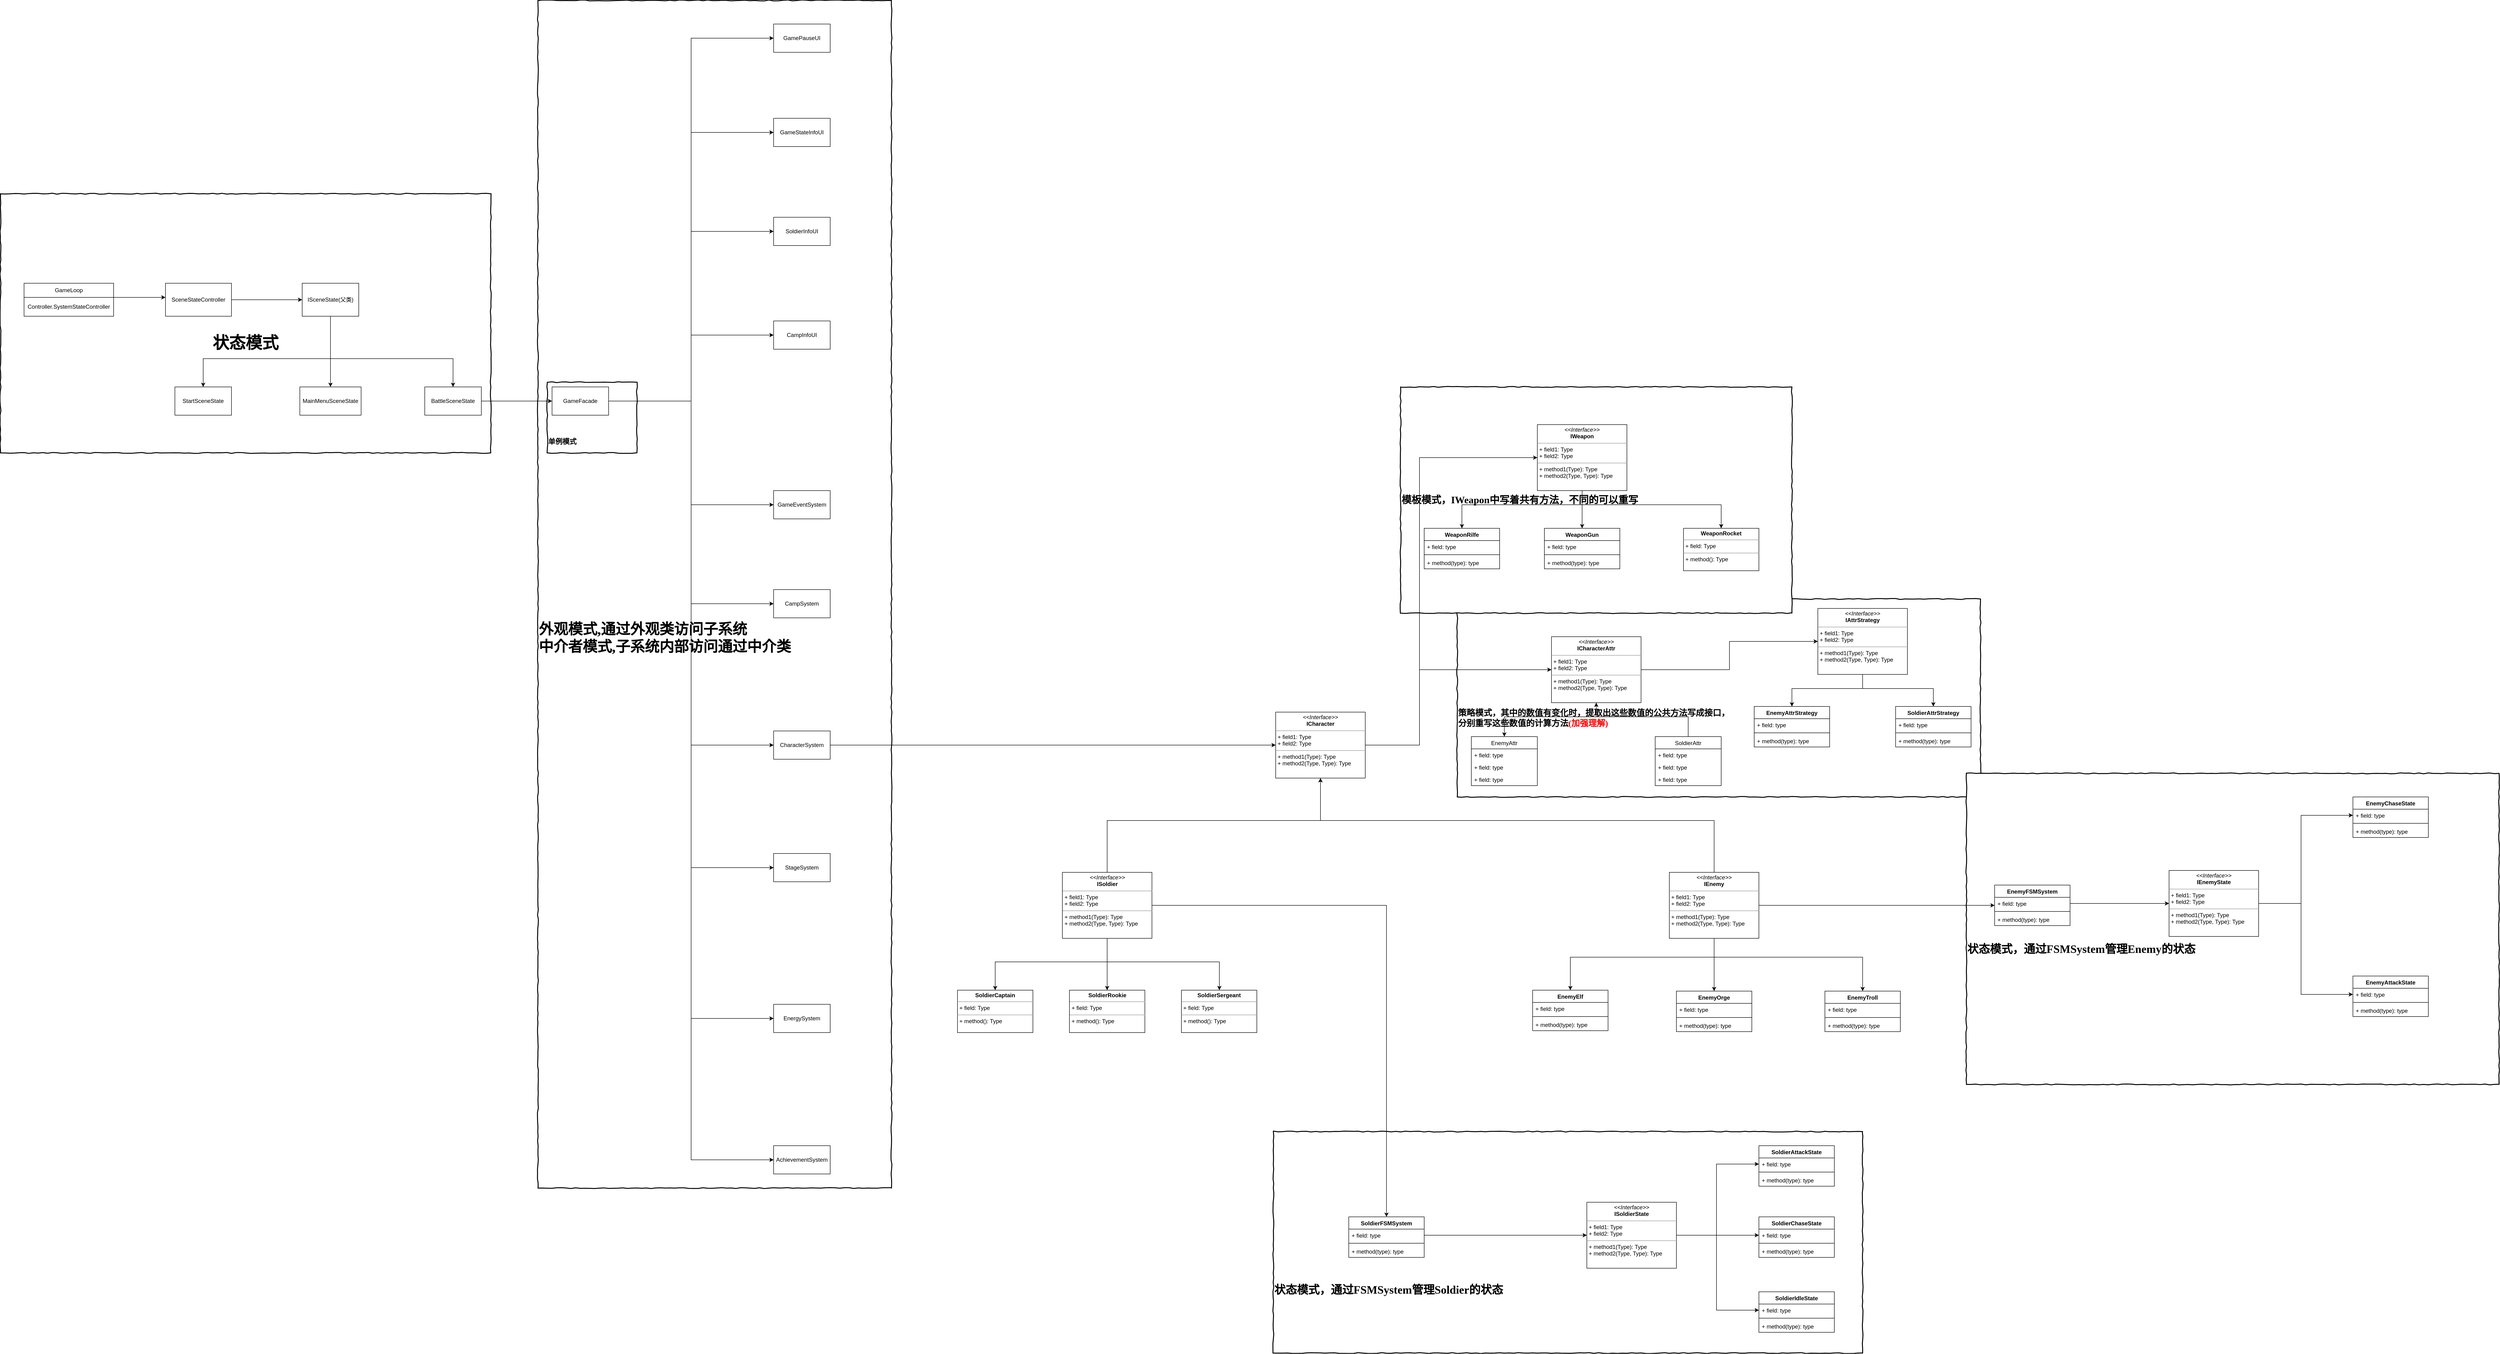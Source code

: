 <mxfile pages="1" version="11.2.4" type="github"><diagram id="328SYEydSCdozAh2rZhf" name="Page-1"><mxGraphModel dx="2062" dy="5805" grid="1" gridSize="10" guides="1" tooltips="1" connect="1" arrows="1" fold="1" page="1" pageScale="1" pageWidth="3300" pageHeight="4681" math="0" shadow="0"><root><mxCell id="0"/><mxCell id="1" parent="0"/><mxCell id="wADAR3zxIw2LBWZPUKkN-145" value="&lt;font style=&quot;font-size: 18px&quot;&gt;&lt;br&gt;&lt;br&gt;&lt;br&gt;&lt;br&gt;策略模式，其中的数值有变化时，提取出这些数值的公共方法写成接口，&lt;br&gt;分别重写这些数值的计算方法&lt;font color=&quot;#ff0000&quot;&gt;(加强理解)&lt;/font&gt;&lt;/font&gt;" style="html=1;whiteSpace=wrap;comic=1;strokeWidth=2;fontFamily=Comic Sans MS;fontStyle=1;align=left;" vertex="1" parent="1"><mxGeometry x="3170" y="1250" width="1110" height="420" as="geometry"/></mxCell><mxCell id="wADAR3zxIw2LBWZPUKkN-116" value="&lt;span style=&quot;font-size: 21px&quot;&gt;模板模式，IWeapon中写着共有方法，不同的可以重写&lt;/span&gt;" style="html=1;whiteSpace=wrap;comic=1;strokeWidth=2;fontFamily=Comic Sans MS;fontStyle=1;align=left;" vertex="1" parent="1"><mxGeometry x="3050" y="800" width="830" height="480" as="geometry"/></mxCell><mxCell id="wADAR3zxIw2LBWZPUKkN-101" value="&lt;span style=&quot;font-size: 24px&quot;&gt;&lt;br&gt;&lt;br&gt;&lt;br&gt;&lt;br&gt;&lt;br&gt;&lt;br&gt;&lt;br&gt;状态模式，通过FSMSystem管理Soldier的状态&lt;/span&gt;" style="html=1;whiteSpace=wrap;comic=1;strokeWidth=2;fontFamily=Comic Sans MS;fontStyle=1;align=left;" vertex="1" parent="1"><mxGeometry x="2780" y="2380" width="1250" height="470" as="geometry"/></mxCell><mxCell id="wADAR3zxIw2LBWZPUKkN-100" value="&lt;br&gt;&lt;br&gt;&lt;br&gt;&lt;br style=&quot;font-size: 19px&quot;&gt;&lt;font style=&quot;font-size: 24px&quot;&gt;&lt;br&gt;状态模式，通过FSMSystem管理Enemy的状态&lt;/font&gt;" style="html=1;whiteSpace=wrap;comic=1;strokeWidth=2;fontFamily=Comic Sans MS;fontStyle=1;align=left;" vertex="1" parent="1"><mxGeometry x="4250" y="1620" width="1130" height="660" as="geometry"/></mxCell><mxCell id="IivV3RTFd_0xX-8Bm_ZV-46" value="&lt;font style=&quot;font-size: 31px&quot;&gt;&lt;br&gt;&lt;br&gt;&lt;br&gt;&lt;br&gt;&lt;br&gt;外观模式,通过外观类访问子系统&lt;br&gt;中介者模式,子系统内部访问通过中介类&lt;br&gt;&lt;/font&gt;" style="html=1;whiteSpace=wrap;comic=1;strokeWidth=2;fontFamily=Comic Sans MS;fontStyle=1;align=left;" parent="1" vertex="1"><mxGeometry x="1220" y="-20" width="750" height="2520" as="geometry"/></mxCell><mxCell id="IivV3RTFd_0xX-8Bm_ZV-47" value="&lt;br&gt;&lt;br&gt;&lt;br&gt;&lt;br&gt;&lt;br&gt;&lt;br&gt;&lt;br&gt;&lt;font style=&quot;font-size: 15px&quot;&gt;单例模式&lt;/font&gt;" style="html=1;whiteSpace=wrap;comic=1;strokeWidth=2;fontFamily=Comic Sans MS;fontStyle=1;align=left;" parent="1" vertex="1"><mxGeometry x="1240" y="790" width="190" height="150" as="geometry"/></mxCell><mxCell id="IivV3RTFd_0xX-8Bm_ZV-24" value="&lt;div style=&quot;font-size: 35px&quot;&gt;&lt;font style=&quot;font-size: 35px&quot;&gt;&lt;br&gt;&lt;/font&gt;&lt;/div&gt;&lt;div style=&quot;font-size: 35px&quot;&gt;&lt;span&gt;&lt;font style=&quot;font-size: 35px&quot;&gt;&lt;br&gt;&lt;/font&gt;&lt;/span&gt;&lt;/div&gt;&lt;div style=&quot;font-size: 35px&quot;&gt;&lt;font style=&quot;font-size: 35px&quot;&gt;状态模式&lt;/font&gt;&lt;/div&gt;" style="html=1;whiteSpace=wrap;comic=1;strokeWidth=2;fontFamily=Comic Sans MS;fontStyle=1;align=center;" parent="1" vertex="1"><mxGeometry x="80" y="390" width="1040" height="550" as="geometry"/></mxCell><mxCell id="IivV3RTFd_0xX-8Bm_ZV-5" style="edgeStyle=orthogonalEdgeStyle;rounded=0;orthogonalLoop=1;jettySize=auto;html=1;" parent="1" source="IivV3RTFd_0xX-8Bm_ZV-1" edge="1"><mxGeometry relative="1" as="geometry"><mxPoint x="430" y="610" as="targetPoint"/><Array as="points"><mxPoint x="410" y="610"/></Array></mxGeometry></mxCell><mxCell id="IivV3RTFd_0xX-8Bm_ZV-1" value="GameLoop" style="rounded=0;whiteSpace=wrap;html=1;" parent="1" vertex="1"><mxGeometry x="130" y="580" width="190" height="30" as="geometry"/></mxCell><mxCell id="IivV3RTFd_0xX-8Bm_ZV-3" value="Controller.SystemStateController" style="rounded=0;whiteSpace=wrap;html=1;" parent="1" vertex="1"><mxGeometry x="130" y="610" width="190" height="40" as="geometry"/></mxCell><mxCell id="IivV3RTFd_0xX-8Bm_ZV-7" style="edgeStyle=orthogonalEdgeStyle;rounded=0;orthogonalLoop=1;jettySize=auto;html=1;entryX=0;entryY=0.5;entryDx=0;entryDy=0;" parent="1" source="IivV3RTFd_0xX-8Bm_ZV-6" target="IivV3RTFd_0xX-8Bm_ZV-8" edge="1"><mxGeometry relative="1" as="geometry"><mxPoint x="630" y="615" as="targetPoint"/></mxGeometry></mxCell><mxCell id="IivV3RTFd_0xX-8Bm_ZV-6" value="SceneStateController" style="rounded=0;whiteSpace=wrap;html=1;" parent="1" vertex="1"><mxGeometry x="430" y="580" width="140" height="70" as="geometry"/></mxCell><mxCell id="IivV3RTFd_0xX-8Bm_ZV-14" style="edgeStyle=orthogonalEdgeStyle;rounded=0;orthogonalLoop=1;jettySize=auto;html=1;exitX=0.5;exitY=1;exitDx=0;exitDy=0;" parent="1" source="IivV3RTFd_0xX-8Bm_ZV-8" target="IivV3RTFd_0xX-8Bm_ZV-11" edge="1"><mxGeometry relative="1" as="geometry"><Array as="points"><mxPoint x="780" y="740"/><mxPoint x="510" y="740"/></Array></mxGeometry></mxCell><mxCell id="IivV3RTFd_0xX-8Bm_ZV-15" style="edgeStyle=orthogonalEdgeStyle;rounded=0;orthogonalLoop=1;jettySize=auto;html=1;entryX=0.5;entryY=0;entryDx=0;entryDy=0;" parent="1" source="IivV3RTFd_0xX-8Bm_ZV-8" target="IivV3RTFd_0xX-8Bm_ZV-12" edge="1"><mxGeometry relative="1" as="geometry"/></mxCell><mxCell id="IivV3RTFd_0xX-8Bm_ZV-16" style="edgeStyle=orthogonalEdgeStyle;rounded=0;orthogonalLoop=1;jettySize=auto;html=1;" parent="1" source="IivV3RTFd_0xX-8Bm_ZV-8" target="IivV3RTFd_0xX-8Bm_ZV-13" edge="1"><mxGeometry relative="1" as="geometry"><Array as="points"><mxPoint x="780" y="740"/><mxPoint x="1040" y="740"/></Array></mxGeometry></mxCell><mxCell id="IivV3RTFd_0xX-8Bm_ZV-8" value="ISceneState(父类)" style="rounded=0;whiteSpace=wrap;html=1;" parent="1" vertex="1"><mxGeometry x="720" y="580" width="120" height="70" as="geometry"/></mxCell><mxCell id="IivV3RTFd_0xX-8Bm_ZV-11" value="StartSceneState" style="rounded=0;whiteSpace=wrap;html=1;" parent="1" vertex="1"><mxGeometry x="450" y="800" width="120" height="60" as="geometry"/></mxCell><mxCell id="IivV3RTFd_0xX-8Bm_ZV-12" value="MainMenuSceneState" style="rounded=0;whiteSpace=wrap;html=1;" parent="1" vertex="1"><mxGeometry x="715" y="800" width="130" height="60" as="geometry"/></mxCell><mxCell id="IivV3RTFd_0xX-8Bm_ZV-25" style="edgeStyle=orthogonalEdgeStyle;rounded=0;orthogonalLoop=1;jettySize=auto;html=1;entryX=0;entryY=0.5;entryDx=0;entryDy=0;" parent="1" source="IivV3RTFd_0xX-8Bm_ZV-13" target="IivV3RTFd_0xX-8Bm_ZV-26" edge="1"><mxGeometry relative="1" as="geometry"><mxPoint x="1240" y="830" as="targetPoint"/></mxGeometry></mxCell><mxCell id="IivV3RTFd_0xX-8Bm_ZV-13" value="BattleSceneState" style="rounded=0;whiteSpace=wrap;html=1;" parent="1" vertex="1"><mxGeometry x="980" y="800" width="120" height="60" as="geometry"/></mxCell><mxCell id="IivV3RTFd_0xX-8Bm_ZV-37" style="edgeStyle=orthogonalEdgeStyle;rounded=0;orthogonalLoop=1;jettySize=auto;html=1;entryX=0;entryY=0.5;entryDx=0;entryDy=0;" parent="1" source="IivV3RTFd_0xX-8Bm_ZV-26" target="IivV3RTFd_0xX-8Bm_ZV-28" edge="1"><mxGeometry relative="1" as="geometry"/></mxCell><mxCell id="IivV3RTFd_0xX-8Bm_ZV-38" style="edgeStyle=orthogonalEdgeStyle;rounded=0;orthogonalLoop=1;jettySize=auto;html=1;entryX=0;entryY=0.5;entryDx=0;entryDy=0;" parent="1" source="IivV3RTFd_0xX-8Bm_ZV-26" target="IivV3RTFd_0xX-8Bm_ZV-29" edge="1"><mxGeometry relative="1" as="geometry"/></mxCell><mxCell id="IivV3RTFd_0xX-8Bm_ZV-39" style="edgeStyle=orthogonalEdgeStyle;rounded=0;orthogonalLoop=1;jettySize=auto;html=1;entryX=0;entryY=0.5;entryDx=0;entryDy=0;" parent="1" source="IivV3RTFd_0xX-8Bm_ZV-26" target="IivV3RTFd_0xX-8Bm_ZV-30" edge="1"><mxGeometry relative="1" as="geometry"/></mxCell><mxCell id="IivV3RTFd_0xX-8Bm_ZV-40" style="edgeStyle=orthogonalEdgeStyle;rounded=0;orthogonalLoop=1;jettySize=auto;html=1;entryX=0;entryY=0.5;entryDx=0;entryDy=0;" parent="1" source="IivV3RTFd_0xX-8Bm_ZV-26" target="IivV3RTFd_0xX-8Bm_ZV-31" edge="1"><mxGeometry relative="1" as="geometry"/></mxCell><mxCell id="IivV3RTFd_0xX-8Bm_ZV-41" style="edgeStyle=orthogonalEdgeStyle;rounded=0;orthogonalLoop=1;jettySize=auto;html=1;entryX=0;entryY=0.5;entryDx=0;entryDy=0;" parent="1" source="IivV3RTFd_0xX-8Bm_ZV-26" target="IivV3RTFd_0xX-8Bm_ZV-32" edge="1"><mxGeometry relative="1" as="geometry"/></mxCell><mxCell id="IivV3RTFd_0xX-8Bm_ZV-42" style="edgeStyle=orthogonalEdgeStyle;rounded=0;orthogonalLoop=1;jettySize=auto;html=1;entryX=0;entryY=0.5;entryDx=0;entryDy=0;" parent="1" source="IivV3RTFd_0xX-8Bm_ZV-26" target="IivV3RTFd_0xX-8Bm_ZV-33" edge="1"><mxGeometry relative="1" as="geometry"/></mxCell><mxCell id="IivV3RTFd_0xX-8Bm_ZV-43" style="edgeStyle=orthogonalEdgeStyle;rounded=0;orthogonalLoop=1;jettySize=auto;html=1;entryX=0;entryY=0.5;entryDx=0;entryDy=0;" parent="1" source="IivV3RTFd_0xX-8Bm_ZV-26" target="IivV3RTFd_0xX-8Bm_ZV-34" edge="1"><mxGeometry relative="1" as="geometry"/></mxCell><mxCell id="IivV3RTFd_0xX-8Bm_ZV-44" style="edgeStyle=orthogonalEdgeStyle;rounded=0;orthogonalLoop=1;jettySize=auto;html=1;entryX=0;entryY=0.5;entryDx=0;entryDy=0;" parent="1" source="IivV3RTFd_0xX-8Bm_ZV-26" target="IivV3RTFd_0xX-8Bm_ZV-35" edge="1"><mxGeometry relative="1" as="geometry"/></mxCell><mxCell id="IivV3RTFd_0xX-8Bm_ZV-45" style="edgeStyle=orthogonalEdgeStyle;rounded=0;orthogonalLoop=1;jettySize=auto;html=1;entryX=0;entryY=0.5;entryDx=0;entryDy=0;" parent="1" source="IivV3RTFd_0xX-8Bm_ZV-26" target="IivV3RTFd_0xX-8Bm_ZV-27" edge="1"><mxGeometry relative="1" as="geometry"/></mxCell><mxCell id="wADAR3zxIw2LBWZPUKkN-1" style="edgeStyle=orthogonalEdgeStyle;rounded=0;orthogonalLoop=1;jettySize=auto;html=1;entryX=0;entryY=0.5;entryDx=0;entryDy=0;" edge="1" parent="1" source="IivV3RTFd_0xX-8Bm_ZV-26" target="IivV3RTFd_0xX-8Bm_ZV-36"><mxGeometry relative="1" as="geometry"/></mxCell><mxCell id="IivV3RTFd_0xX-8Bm_ZV-26" value="GameFacade" style="rounded=0;whiteSpace=wrap;html=1;" parent="1" vertex="1"><mxGeometry x="1250" y="800" width="120" height="60" as="geometry"/></mxCell><mxCell id="IivV3RTFd_0xX-8Bm_ZV-27" value="GamePauseUI" style="rounded=0;whiteSpace=wrap;html=1;" parent="1" vertex="1"><mxGeometry x="1720" y="30" width="120" height="60" as="geometry"/></mxCell><mxCell id="IivV3RTFd_0xX-8Bm_ZV-28" value="GameStateInfoUI" style="rounded=0;whiteSpace=wrap;html=1;" parent="1" vertex="1"><mxGeometry x="1720" y="230" width="120" height="60" as="geometry"/></mxCell><mxCell id="IivV3RTFd_0xX-8Bm_ZV-29" value="SoldierInfoUI" style="rounded=0;whiteSpace=wrap;html=1;" parent="1" vertex="1"><mxGeometry x="1720" y="440" width="120" height="60" as="geometry"/></mxCell><mxCell id="IivV3RTFd_0xX-8Bm_ZV-30" value="CampInfoUI" style="rounded=0;whiteSpace=wrap;html=1;" parent="1" vertex="1"><mxGeometry x="1720" y="660" width="120" height="60" as="geometry"/></mxCell><mxCell id="IivV3RTFd_0xX-8Bm_ZV-31" value="GameEventSystem" style="rounded=0;whiteSpace=wrap;html=1;" parent="1" vertex="1"><mxGeometry x="1720" y="1020" width="120" height="60" as="geometry"/></mxCell><mxCell id="IivV3RTFd_0xX-8Bm_ZV-32" value="CampSystem" style="rounded=0;whiteSpace=wrap;html=1;" parent="1" vertex="1"><mxGeometry x="1720" y="1230" width="120" height="60" as="geometry"/></mxCell><mxCell id="wADAR3zxIw2LBWZPUKkN-15" style="edgeStyle=orthogonalEdgeStyle;rounded=0;orthogonalLoop=1;jettySize=auto;html=1;entryX=0;entryY=0.5;entryDx=0;entryDy=0;" edge="1" parent="1" source="IivV3RTFd_0xX-8Bm_ZV-33" target="wADAR3zxIw2LBWZPUKkN-19"><mxGeometry relative="1" as="geometry"><mxPoint x="2310" y="1560" as="targetPoint"/></mxGeometry></mxCell><mxCell id="IivV3RTFd_0xX-8Bm_ZV-33" value="CharacterSystem" style="rounded=0;whiteSpace=wrap;html=1;" parent="1" vertex="1"><mxGeometry x="1720" y="1530" width="120" height="60" as="geometry"/></mxCell><mxCell id="IivV3RTFd_0xX-8Bm_ZV-34" value="StageSystem" style="rounded=0;whiteSpace=wrap;html=1;" parent="1" vertex="1"><mxGeometry x="1720" y="1790" width="120" height="60" as="geometry"/></mxCell><mxCell id="IivV3RTFd_0xX-8Bm_ZV-35" value="EnergySystem" style="rounded=0;whiteSpace=wrap;html=1;" parent="1" vertex="1"><mxGeometry x="1720" y="2110" width="120" height="60" as="geometry"/></mxCell><mxCell id="IivV3RTFd_0xX-8Bm_ZV-36" value="AchievementSystem" style="rounded=0;whiteSpace=wrap;html=1;" parent="1" vertex="1"><mxGeometry x="1720" y="2410" width="120" height="60" as="geometry"/></mxCell><mxCell id="wADAR3zxIw2LBWZPUKkN-115" style="edgeStyle=orthogonalEdgeStyle;rounded=0;orthogonalLoop=1;jettySize=auto;html=1;entryX=0;entryY=0.5;entryDx=0;entryDy=0;" edge="1" parent="1" source="wADAR3zxIw2LBWZPUKkN-19" target="wADAR3zxIw2LBWZPUKkN-102"><mxGeometry relative="1" as="geometry"><Array as="points"><mxPoint x="3090" y="1560"/><mxPoint x="3090" y="950"/></Array></mxGeometry></mxCell><mxCell id="wADAR3zxIw2LBWZPUKkN-122" style="edgeStyle=orthogonalEdgeStyle;rounded=0;orthogonalLoop=1;jettySize=auto;html=1;entryX=0;entryY=0.5;entryDx=0;entryDy=0;" edge="1" parent="1" source="wADAR3zxIw2LBWZPUKkN-19" target="wADAR3zxIw2LBWZPUKkN-121"><mxGeometry relative="1" as="geometry"><Array as="points"><mxPoint x="3090" y="1560"/><mxPoint x="3090" y="1400"/></Array></mxGeometry></mxCell><mxCell id="wADAR3zxIw2LBWZPUKkN-19" value="&lt;p style=&quot;margin: 0px ; margin-top: 4px ; text-align: center&quot;&gt;&lt;i&gt;&amp;lt;&amp;lt;Interface&amp;gt;&amp;gt;&lt;/i&gt;&lt;br&gt;&lt;b&gt;ICharacter&lt;/b&gt;&lt;/p&gt;&lt;hr size=&quot;1&quot;&gt;&lt;p style=&quot;margin: 0px ; margin-left: 4px&quot;&gt;+ field1: Type&lt;br&gt;+ field2: Type&lt;/p&gt;&lt;hr size=&quot;1&quot;&gt;&lt;p style=&quot;margin: 0px ; margin-left: 4px&quot;&gt;+ method1(Type): Type&lt;br&gt;+ method2(Type, Type): Type&lt;/p&gt;" style="verticalAlign=top;align=left;overflow=fill;fontSize=12;fontFamily=Helvetica;html=1;" vertex="1" parent="1"><mxGeometry x="2785" y="1490" width="190" height="140" as="geometry"/></mxCell><mxCell id="wADAR3zxIw2LBWZPUKkN-23" style="edgeStyle=orthogonalEdgeStyle;rounded=0;orthogonalLoop=1;jettySize=auto;html=1;entryX=0.5;entryY=1;entryDx=0;entryDy=0;" edge="1" parent="1" source="wADAR3zxIw2LBWZPUKkN-20" target="wADAR3zxIw2LBWZPUKkN-19"><mxGeometry relative="1" as="geometry"><mxPoint x="2645" y="1800" as="targetPoint"/><Array as="points"><mxPoint x="2428" y="1720"/><mxPoint x="2880" y="1720"/></Array></mxGeometry></mxCell><mxCell id="wADAR3zxIw2LBWZPUKkN-30" style="edgeStyle=orthogonalEdgeStyle;rounded=0;orthogonalLoop=1;jettySize=auto;html=1;entryX=0.5;entryY=0;entryDx=0;entryDy=0;" edge="1" parent="1" source="wADAR3zxIw2LBWZPUKkN-20" target="wADAR3zxIw2LBWZPUKkN-27"><mxGeometry relative="1" as="geometry"><Array as="points"><mxPoint x="2427.5" y="2020"/><mxPoint x="2190.5" y="2020"/></Array></mxGeometry></mxCell><mxCell id="wADAR3zxIw2LBWZPUKkN-31" style="edgeStyle=orthogonalEdgeStyle;rounded=0;orthogonalLoop=1;jettySize=auto;html=1;entryX=0.5;entryY=0;entryDx=0;entryDy=0;" edge="1" parent="1" source="wADAR3zxIw2LBWZPUKkN-20" target="wADAR3zxIw2LBWZPUKkN-28"><mxGeometry relative="1" as="geometry"><mxPoint x="2427.5" y="2070" as="targetPoint"/></mxGeometry></mxCell><mxCell id="wADAR3zxIw2LBWZPUKkN-32" style="edgeStyle=orthogonalEdgeStyle;rounded=0;orthogonalLoop=1;jettySize=auto;html=1;" edge="1" parent="1" source="wADAR3zxIw2LBWZPUKkN-20" target="wADAR3zxIw2LBWZPUKkN-29"><mxGeometry relative="1" as="geometry"><Array as="points"><mxPoint x="2427.5" y="2020"/><mxPoint x="2665.5" y="2020"/></Array></mxGeometry></mxCell><mxCell id="wADAR3zxIw2LBWZPUKkN-56" style="edgeStyle=orthogonalEdgeStyle;rounded=0;orthogonalLoop=1;jettySize=auto;html=1;entryX=0.5;entryY=0;entryDx=0;entryDy=0;" edge="1" parent="1" source="wADAR3zxIw2LBWZPUKkN-20" target="wADAR3zxIw2LBWZPUKkN-52"><mxGeometry relative="1" as="geometry"/></mxCell><mxCell id="wADAR3zxIw2LBWZPUKkN-20" value="&lt;p style=&quot;margin: 0px ; margin-top: 4px ; text-align: center&quot;&gt;&lt;i&gt;&amp;lt;&amp;lt;Interface&amp;gt;&amp;gt;&lt;/i&gt;&lt;br&gt;&lt;b&gt;ISoldier&lt;/b&gt;&lt;/p&gt;&lt;hr size=&quot;1&quot;&gt;&lt;p style=&quot;margin: 0px ; margin-left: 4px&quot;&gt;+ field1: Type&lt;br&gt;+ field2: Type&lt;/p&gt;&lt;hr size=&quot;1&quot;&gt;&lt;p style=&quot;margin: 0px ; margin-left: 4px&quot;&gt;+ method1(Type): Type&lt;br&gt;+ method2(Type, Type): Type&lt;/p&gt;" style="verticalAlign=top;align=left;overflow=fill;fontSize=12;fontFamily=Helvetica;html=1;" vertex="1" parent="1"><mxGeometry x="2332.5" y="1830" width="190" height="140" as="geometry"/></mxCell><mxCell id="wADAR3zxIw2LBWZPUKkN-24" style="edgeStyle=orthogonalEdgeStyle;rounded=0;orthogonalLoop=1;jettySize=auto;html=1;entryX=0.5;entryY=1;entryDx=0;entryDy=0;" edge="1" parent="1" source="wADAR3zxIw2LBWZPUKkN-21" target="wADAR3zxIw2LBWZPUKkN-19"><mxGeometry relative="1" as="geometry"><Array as="points"><mxPoint x="3715" y="1720"/><mxPoint x="2880" y="1720"/></Array></mxGeometry></mxCell><mxCell id="wADAR3zxIw2LBWZPUKkN-49" style="edgeStyle=orthogonalEdgeStyle;rounded=0;orthogonalLoop=1;jettySize=auto;html=1;entryX=0.5;entryY=0;entryDx=0;entryDy=0;" edge="1" parent="1" source="wADAR3zxIw2LBWZPUKkN-21" target="wADAR3zxIw2LBWZPUKkN-37"><mxGeometry relative="1" as="geometry"><Array as="points"><mxPoint x="3715" y="2010"/><mxPoint x="3410" y="2010"/></Array></mxGeometry></mxCell><mxCell id="wADAR3zxIw2LBWZPUKkN-50" style="edgeStyle=orthogonalEdgeStyle;rounded=0;orthogonalLoop=1;jettySize=auto;html=1;entryX=0.5;entryY=0;entryDx=0;entryDy=0;" edge="1" parent="1" source="wADAR3zxIw2LBWZPUKkN-21" target="wADAR3zxIw2LBWZPUKkN-41"><mxGeometry relative="1" as="geometry"/></mxCell><mxCell id="wADAR3zxIw2LBWZPUKkN-51" style="edgeStyle=orthogonalEdgeStyle;rounded=0;orthogonalLoop=1;jettySize=auto;html=1;entryX=0.5;entryY=0;entryDx=0;entryDy=0;" edge="1" parent="1" source="wADAR3zxIw2LBWZPUKkN-21" target="wADAR3zxIw2LBWZPUKkN-45"><mxGeometry relative="1" as="geometry"><Array as="points"><mxPoint x="3715" y="2010"/><mxPoint x="4030" y="2010"/></Array></mxGeometry></mxCell><mxCell id="wADAR3zxIw2LBWZPUKkN-87" style="edgeStyle=orthogonalEdgeStyle;rounded=0;orthogonalLoop=1;jettySize=auto;html=1;" edge="1" parent="1" source="wADAR3zxIw2LBWZPUKkN-21"><mxGeometry relative="1" as="geometry"><mxPoint x="4310" y="1900" as="targetPoint"/></mxGeometry></mxCell><mxCell id="wADAR3zxIw2LBWZPUKkN-21" value="&lt;p style=&quot;margin: 0px ; margin-top: 4px ; text-align: center&quot;&gt;&lt;i&gt;&amp;lt;&amp;lt;Interface&amp;gt;&amp;gt;&lt;/i&gt;&lt;br&gt;&lt;b&gt;IEnemy&lt;/b&gt;&lt;/p&gt;&lt;hr size=&quot;1&quot;&gt;&lt;p style=&quot;margin: 0px ; margin-left: 4px&quot;&gt;+ field1: Type&lt;br&gt;+ field2: Type&lt;/p&gt;&lt;hr size=&quot;1&quot;&gt;&lt;p style=&quot;margin: 0px ; margin-left: 4px&quot;&gt;+ method1(Type): Type&lt;br&gt;+ method2(Type, Type): Type&lt;/p&gt;" style="verticalAlign=top;align=left;overflow=fill;fontSize=12;fontFamily=Helvetica;html=1;" vertex="1" parent="1"><mxGeometry x="3620" y="1830" width="190" height="140" as="geometry"/></mxCell><mxCell id="wADAR3zxIw2LBWZPUKkN-27" value="&lt;p style=&quot;margin: 0px ; margin-top: 4px ; text-align: center&quot;&gt;&lt;b&gt;SoldierCaptain&lt;/b&gt;&lt;/p&gt;&lt;hr size=&quot;1&quot;&gt;&lt;p style=&quot;margin: 0px ; margin-left: 4px&quot;&gt;+ field: Type&lt;/p&gt;&lt;hr size=&quot;1&quot;&gt;&lt;p style=&quot;margin: 0px ; margin-left: 4px&quot;&gt;+ method(): Type&lt;/p&gt;" style="verticalAlign=top;align=left;overflow=fill;fontSize=12;fontFamily=Helvetica;html=1;" vertex="1" parent="1"><mxGeometry x="2110" y="2080" width="160" height="90" as="geometry"/></mxCell><mxCell id="wADAR3zxIw2LBWZPUKkN-28" value="&lt;p style=&quot;margin: 0px ; margin-top: 4px ; text-align: center&quot;&gt;&lt;b&gt;SoldierRookie&lt;/b&gt;&lt;/p&gt;&lt;hr size=&quot;1&quot;&gt;&lt;p style=&quot;margin: 0px ; margin-left: 4px&quot;&gt;+ field: Type&lt;/p&gt;&lt;hr size=&quot;1&quot;&gt;&lt;p style=&quot;margin: 0px ; margin-left: 4px&quot;&gt;+ method(): Type&lt;/p&gt;" style="verticalAlign=top;align=left;overflow=fill;fontSize=12;fontFamily=Helvetica;html=1;" vertex="1" parent="1"><mxGeometry x="2347.5" y="2080" width="160" height="90" as="geometry"/></mxCell><mxCell id="wADAR3zxIw2LBWZPUKkN-29" value="&lt;p style=&quot;margin: 0px ; margin-top: 4px ; text-align: center&quot;&gt;&lt;b&gt;SoldierSergeant&lt;/b&gt;&lt;/p&gt;&lt;hr size=&quot;1&quot;&gt;&lt;p style=&quot;margin: 0px ; margin-left: 4px&quot;&gt;+ field: Type&lt;/p&gt;&lt;hr size=&quot;1&quot;&gt;&lt;p style=&quot;margin: 0px ; margin-left: 4px&quot;&gt;+ method(): Type&lt;/p&gt;" style="verticalAlign=top;align=left;overflow=fill;fontSize=12;fontFamily=Helvetica;html=1;" vertex="1" parent="1"><mxGeometry x="2585" y="2080" width="160" height="90" as="geometry"/></mxCell><mxCell id="wADAR3zxIw2LBWZPUKkN-37" value="EnemyElf" style="swimlane;fontStyle=1;align=center;verticalAlign=top;childLayout=stackLayout;horizontal=1;startSize=26;horizontalStack=0;resizeParent=1;resizeParentMax=0;resizeLast=0;collapsible=1;marginBottom=0;" vertex="1" parent="1"><mxGeometry x="3330" y="2080" width="160" height="86" as="geometry"/></mxCell><mxCell id="wADAR3zxIw2LBWZPUKkN-38" value="+ field: type" style="text;strokeColor=none;fillColor=none;align=left;verticalAlign=top;spacingLeft=4;spacingRight=4;overflow=hidden;rotatable=0;points=[[0,0.5],[1,0.5]];portConstraint=eastwest;" vertex="1" parent="wADAR3zxIw2LBWZPUKkN-37"><mxGeometry y="26" width="160" height="26" as="geometry"/></mxCell><mxCell id="wADAR3zxIw2LBWZPUKkN-39" value="" style="line;strokeWidth=1;fillColor=none;align=left;verticalAlign=middle;spacingTop=-1;spacingLeft=3;spacingRight=3;rotatable=0;labelPosition=right;points=[];portConstraint=eastwest;" vertex="1" parent="wADAR3zxIw2LBWZPUKkN-37"><mxGeometry y="52" width="160" height="8" as="geometry"/></mxCell><mxCell id="wADAR3zxIw2LBWZPUKkN-40" value="+ method(type): type" style="text;strokeColor=none;fillColor=none;align=left;verticalAlign=top;spacingLeft=4;spacingRight=4;overflow=hidden;rotatable=0;points=[[0,0.5],[1,0.5]];portConstraint=eastwest;" vertex="1" parent="wADAR3zxIw2LBWZPUKkN-37"><mxGeometry y="60" width="160" height="26" as="geometry"/></mxCell><mxCell id="wADAR3zxIw2LBWZPUKkN-41" value="EnemyOrge" style="swimlane;fontStyle=1;align=center;verticalAlign=top;childLayout=stackLayout;horizontal=1;startSize=26;horizontalStack=0;resizeParent=1;resizeParentMax=0;resizeLast=0;collapsible=1;marginBottom=0;" vertex="1" parent="1"><mxGeometry x="3635" y="2082" width="160" height="86" as="geometry"/></mxCell><mxCell id="wADAR3zxIw2LBWZPUKkN-42" value="+ field: type" style="text;strokeColor=none;fillColor=none;align=left;verticalAlign=top;spacingLeft=4;spacingRight=4;overflow=hidden;rotatable=0;points=[[0,0.5],[1,0.5]];portConstraint=eastwest;" vertex="1" parent="wADAR3zxIw2LBWZPUKkN-41"><mxGeometry y="26" width="160" height="26" as="geometry"/></mxCell><mxCell id="wADAR3zxIw2LBWZPUKkN-43" value="" style="line;strokeWidth=1;fillColor=none;align=left;verticalAlign=middle;spacingTop=-1;spacingLeft=3;spacingRight=3;rotatable=0;labelPosition=right;points=[];portConstraint=eastwest;" vertex="1" parent="wADAR3zxIw2LBWZPUKkN-41"><mxGeometry y="52" width="160" height="8" as="geometry"/></mxCell><mxCell id="wADAR3zxIw2LBWZPUKkN-44" value="+ method(type): type" style="text;strokeColor=none;fillColor=none;align=left;verticalAlign=top;spacingLeft=4;spacingRight=4;overflow=hidden;rotatable=0;points=[[0,0.5],[1,0.5]];portConstraint=eastwest;" vertex="1" parent="wADAR3zxIw2LBWZPUKkN-41"><mxGeometry y="60" width="160" height="26" as="geometry"/></mxCell><mxCell id="wADAR3zxIw2LBWZPUKkN-45" value="EnemyTroll" style="swimlane;fontStyle=1;align=center;verticalAlign=top;childLayout=stackLayout;horizontal=1;startSize=26;horizontalStack=0;resizeParent=1;resizeParentMax=0;resizeLast=0;collapsible=1;marginBottom=0;" vertex="1" parent="1"><mxGeometry x="3950" y="2082" width="160" height="86" as="geometry"/></mxCell><mxCell id="wADAR3zxIw2LBWZPUKkN-46" value="+ field: type" style="text;strokeColor=none;fillColor=none;align=left;verticalAlign=top;spacingLeft=4;spacingRight=4;overflow=hidden;rotatable=0;points=[[0,0.5],[1,0.5]];portConstraint=eastwest;" vertex="1" parent="wADAR3zxIw2LBWZPUKkN-45"><mxGeometry y="26" width="160" height="26" as="geometry"/></mxCell><mxCell id="wADAR3zxIw2LBWZPUKkN-47" value="" style="line;strokeWidth=1;fillColor=none;align=left;verticalAlign=middle;spacingTop=-1;spacingLeft=3;spacingRight=3;rotatable=0;labelPosition=right;points=[];portConstraint=eastwest;" vertex="1" parent="wADAR3zxIw2LBWZPUKkN-45"><mxGeometry y="52" width="160" height="8" as="geometry"/></mxCell><mxCell id="wADAR3zxIw2LBWZPUKkN-48" value="+ method(type): type" style="text;strokeColor=none;fillColor=none;align=left;verticalAlign=top;spacingLeft=4;spacingRight=4;overflow=hidden;rotatable=0;points=[[0,0.5],[1,0.5]];portConstraint=eastwest;" vertex="1" parent="wADAR3zxIw2LBWZPUKkN-45"><mxGeometry y="60" width="160" height="26" as="geometry"/></mxCell><mxCell id="wADAR3zxIw2LBWZPUKkN-52" value="SoldierFSMSystem" style="swimlane;fontStyle=1;align=center;verticalAlign=top;childLayout=stackLayout;horizontal=1;startSize=26;horizontalStack=0;resizeParent=1;resizeParentMax=0;resizeLast=0;collapsible=1;marginBottom=0;" vertex="1" parent="1"><mxGeometry x="2940" y="2561" width="160" height="86" as="geometry"/></mxCell><mxCell id="wADAR3zxIw2LBWZPUKkN-53" value="+ field: type" style="text;strokeColor=none;fillColor=none;align=left;verticalAlign=top;spacingLeft=4;spacingRight=4;overflow=hidden;rotatable=0;points=[[0,0.5],[1,0.5]];portConstraint=eastwest;" vertex="1" parent="wADAR3zxIw2LBWZPUKkN-52"><mxGeometry y="26" width="160" height="26" as="geometry"/></mxCell><mxCell id="wADAR3zxIw2LBWZPUKkN-54" value="" style="line;strokeWidth=1;fillColor=none;align=left;verticalAlign=middle;spacingTop=-1;spacingLeft=3;spacingRight=3;rotatable=0;labelPosition=right;points=[];portConstraint=eastwest;" vertex="1" parent="wADAR3zxIw2LBWZPUKkN-52"><mxGeometry y="52" width="160" height="8" as="geometry"/></mxCell><mxCell id="wADAR3zxIw2LBWZPUKkN-55" value="+ method(type): type" style="text;strokeColor=none;fillColor=none;align=left;verticalAlign=top;spacingLeft=4;spacingRight=4;overflow=hidden;rotatable=0;points=[[0,0.5],[1,0.5]];portConstraint=eastwest;" vertex="1" parent="wADAR3zxIw2LBWZPUKkN-52"><mxGeometry y="60" width="160" height="26" as="geometry"/></mxCell><mxCell id="wADAR3zxIw2LBWZPUKkN-63" style="edgeStyle=orthogonalEdgeStyle;rounded=0;orthogonalLoop=1;jettySize=auto;html=1;entryX=0;entryY=0.5;entryDx=0;entryDy=0;" edge="1" parent="1" source="wADAR3zxIw2LBWZPUKkN-57" target="wADAR3zxIw2LBWZPUKkN-60"><mxGeometry relative="1" as="geometry"><mxPoint x="3770" y="2600" as="targetPoint"/></mxGeometry></mxCell><mxCell id="wADAR3zxIw2LBWZPUKkN-68" style="edgeStyle=orthogonalEdgeStyle;rounded=0;orthogonalLoop=1;jettySize=auto;html=1;entryX=0;entryY=0.5;entryDx=0;entryDy=0;" edge="1" parent="1" source="wADAR3zxIw2LBWZPUKkN-57" target="wADAR3zxIw2LBWZPUKkN-65"><mxGeometry relative="1" as="geometry"><Array as="points"><mxPoint x="3720" y="2600"/><mxPoint x="3720" y="2449"/></Array></mxGeometry></mxCell><mxCell id="wADAR3zxIw2LBWZPUKkN-73" style="edgeStyle=orthogonalEdgeStyle;rounded=0;orthogonalLoop=1;jettySize=auto;html=1;" edge="1" parent="1" source="wADAR3zxIw2LBWZPUKkN-57" target="wADAR3zxIw2LBWZPUKkN-70"><mxGeometry relative="1" as="geometry"><Array as="points"><mxPoint x="3720" y="2600"/><mxPoint x="3720" y="2759"/></Array></mxGeometry></mxCell><mxCell id="wADAR3zxIw2LBWZPUKkN-57" value="&lt;p style=&quot;margin: 0px ; margin-top: 4px ; text-align: center&quot;&gt;&lt;i&gt;&amp;lt;&amp;lt;Interface&amp;gt;&amp;gt;&lt;/i&gt;&lt;br&gt;&lt;b&gt;ISoldierState&lt;/b&gt;&lt;/p&gt;&lt;hr size=&quot;1&quot;&gt;&lt;p style=&quot;margin: 0px ; margin-left: 4px&quot;&gt;+ field1: Type&lt;br&gt;+ field2: Type&lt;/p&gt;&lt;hr size=&quot;1&quot;&gt;&lt;p style=&quot;margin: 0px ; margin-left: 4px&quot;&gt;+ method1(Type): Type&lt;br&gt;+ method2(Type, Type): Type&lt;/p&gt;" style="verticalAlign=top;align=left;overflow=fill;fontSize=12;fontFamily=Helvetica;html=1;" vertex="1" parent="1"><mxGeometry x="3445" y="2530" width="190" height="140" as="geometry"/></mxCell><mxCell id="wADAR3zxIw2LBWZPUKkN-58" style="edgeStyle=orthogonalEdgeStyle;rounded=0;orthogonalLoop=1;jettySize=auto;html=1;entryX=0;entryY=0.5;entryDx=0;entryDy=0;" edge="1" parent="1" source="wADAR3zxIw2LBWZPUKkN-53" target="wADAR3zxIw2LBWZPUKkN-57"><mxGeometry relative="1" as="geometry"><mxPoint x="3440" y="2600" as="targetPoint"/></mxGeometry></mxCell><mxCell id="wADAR3zxIw2LBWZPUKkN-59" value="SoldierChaseState" style="swimlane;fontStyle=1;align=center;verticalAlign=top;childLayout=stackLayout;horizontal=1;startSize=26;horizontalStack=0;resizeParent=1;resizeParentMax=0;resizeLast=0;collapsible=1;marginBottom=0;" vertex="1" parent="1"><mxGeometry x="3810" y="2561" width="160" height="86" as="geometry"/></mxCell><mxCell id="wADAR3zxIw2LBWZPUKkN-60" value="+ field: type" style="text;strokeColor=none;fillColor=none;align=left;verticalAlign=top;spacingLeft=4;spacingRight=4;overflow=hidden;rotatable=0;points=[[0,0.5],[1,0.5]];portConstraint=eastwest;" vertex="1" parent="wADAR3zxIw2LBWZPUKkN-59"><mxGeometry y="26" width="160" height="26" as="geometry"/></mxCell><mxCell id="wADAR3zxIw2LBWZPUKkN-61" value="" style="line;strokeWidth=1;fillColor=none;align=left;verticalAlign=middle;spacingTop=-1;spacingLeft=3;spacingRight=3;rotatable=0;labelPosition=right;points=[];portConstraint=eastwest;" vertex="1" parent="wADAR3zxIw2LBWZPUKkN-59"><mxGeometry y="52" width="160" height="8" as="geometry"/></mxCell><mxCell id="wADAR3zxIw2LBWZPUKkN-62" value="+ method(type): type" style="text;strokeColor=none;fillColor=none;align=left;verticalAlign=top;spacingLeft=4;spacingRight=4;overflow=hidden;rotatable=0;points=[[0,0.5],[1,0.5]];portConstraint=eastwest;" vertex="1" parent="wADAR3zxIw2LBWZPUKkN-59"><mxGeometry y="60" width="160" height="26" as="geometry"/></mxCell><mxCell id="wADAR3zxIw2LBWZPUKkN-64" value="SoldierAttackState" style="swimlane;fontStyle=1;align=center;verticalAlign=top;childLayout=stackLayout;horizontal=1;startSize=26;horizontalStack=0;resizeParent=1;resizeParentMax=0;resizeLast=0;collapsible=1;marginBottom=0;" vertex="1" parent="1"><mxGeometry x="3810" y="2410" width="160" height="86" as="geometry"/></mxCell><mxCell id="wADAR3zxIw2LBWZPUKkN-65" value="+ field: type" style="text;strokeColor=none;fillColor=none;align=left;verticalAlign=top;spacingLeft=4;spacingRight=4;overflow=hidden;rotatable=0;points=[[0,0.5],[1,0.5]];portConstraint=eastwest;" vertex="1" parent="wADAR3zxIw2LBWZPUKkN-64"><mxGeometry y="26" width="160" height="26" as="geometry"/></mxCell><mxCell id="wADAR3zxIw2LBWZPUKkN-66" value="" style="line;strokeWidth=1;fillColor=none;align=left;verticalAlign=middle;spacingTop=-1;spacingLeft=3;spacingRight=3;rotatable=0;labelPosition=right;points=[];portConstraint=eastwest;" vertex="1" parent="wADAR3zxIw2LBWZPUKkN-64"><mxGeometry y="52" width="160" height="8" as="geometry"/></mxCell><mxCell id="wADAR3zxIw2LBWZPUKkN-67" value="+ method(type): type" style="text;strokeColor=none;fillColor=none;align=left;verticalAlign=top;spacingLeft=4;spacingRight=4;overflow=hidden;rotatable=0;points=[[0,0.5],[1,0.5]];portConstraint=eastwest;" vertex="1" parent="wADAR3zxIw2LBWZPUKkN-64"><mxGeometry y="60" width="160" height="26" as="geometry"/></mxCell><mxCell id="wADAR3zxIw2LBWZPUKkN-69" value="SoldierIdleState" style="swimlane;fontStyle=1;align=center;verticalAlign=top;childLayout=stackLayout;horizontal=1;startSize=26;horizontalStack=0;resizeParent=1;resizeParentMax=0;resizeLast=0;collapsible=1;marginBottom=0;" vertex="1" parent="1"><mxGeometry x="3810" y="2720" width="160" height="86" as="geometry"/></mxCell><mxCell id="wADAR3zxIw2LBWZPUKkN-70" value="+ field: type" style="text;strokeColor=none;fillColor=none;align=left;verticalAlign=top;spacingLeft=4;spacingRight=4;overflow=hidden;rotatable=0;points=[[0,0.5],[1,0.5]];portConstraint=eastwest;" vertex="1" parent="wADAR3zxIw2LBWZPUKkN-69"><mxGeometry y="26" width="160" height="26" as="geometry"/></mxCell><mxCell id="wADAR3zxIw2LBWZPUKkN-71" value="" style="line;strokeWidth=1;fillColor=none;align=left;verticalAlign=middle;spacingTop=-1;spacingLeft=3;spacingRight=3;rotatable=0;labelPosition=right;points=[];portConstraint=eastwest;" vertex="1" parent="wADAR3zxIw2LBWZPUKkN-69"><mxGeometry y="52" width="160" height="8" as="geometry"/></mxCell><mxCell id="wADAR3zxIw2LBWZPUKkN-72" value="+ method(type): type" style="text;strokeColor=none;fillColor=none;align=left;verticalAlign=top;spacingLeft=4;spacingRight=4;overflow=hidden;rotatable=0;points=[[0,0.5],[1,0.5]];portConstraint=eastwest;" vertex="1" parent="wADAR3zxIw2LBWZPUKkN-69"><mxGeometry y="60" width="160" height="26" as="geometry"/></mxCell><mxCell id="wADAR3zxIw2LBWZPUKkN-83" value="EnemyFSMSystem" style="swimlane;fontStyle=1;align=center;verticalAlign=top;childLayout=stackLayout;horizontal=1;startSize=26;horizontalStack=0;resizeParent=1;resizeParentMax=0;resizeLast=0;collapsible=1;marginBottom=0;" vertex="1" parent="1"><mxGeometry x="4310" y="1857" width="160" height="86" as="geometry"/></mxCell><mxCell id="wADAR3zxIw2LBWZPUKkN-84" value="+ field: type" style="text;strokeColor=none;fillColor=none;align=left;verticalAlign=top;spacingLeft=4;spacingRight=4;overflow=hidden;rotatable=0;points=[[0,0.5],[1,0.5]];portConstraint=eastwest;" vertex="1" parent="wADAR3zxIw2LBWZPUKkN-83"><mxGeometry y="26" width="160" height="26" as="geometry"/></mxCell><mxCell id="wADAR3zxIw2LBWZPUKkN-85" value="" style="line;strokeWidth=1;fillColor=none;align=left;verticalAlign=middle;spacingTop=-1;spacingLeft=3;spacingRight=3;rotatable=0;labelPosition=right;points=[];portConstraint=eastwest;" vertex="1" parent="wADAR3zxIw2LBWZPUKkN-83"><mxGeometry y="52" width="160" height="8" as="geometry"/></mxCell><mxCell id="wADAR3zxIw2LBWZPUKkN-86" value="+ method(type): type" style="text;strokeColor=none;fillColor=none;align=left;verticalAlign=top;spacingLeft=4;spacingRight=4;overflow=hidden;rotatable=0;points=[[0,0.5],[1,0.5]];portConstraint=eastwest;" vertex="1" parent="wADAR3zxIw2LBWZPUKkN-83"><mxGeometry y="60" width="160" height="26" as="geometry"/></mxCell><mxCell id="wADAR3zxIw2LBWZPUKkN-98" style="edgeStyle=orthogonalEdgeStyle;rounded=0;orthogonalLoop=1;jettySize=auto;html=1;entryX=0;entryY=0.5;entryDx=0;entryDy=0;" edge="1" parent="1" source="wADAR3zxIw2LBWZPUKkN-88" target="wADAR3zxIw2LBWZPUKkN-91"><mxGeometry relative="1" as="geometry"><Array as="points"><mxPoint x="4960" y="1896"/><mxPoint x="4960" y="1709"/></Array></mxGeometry></mxCell><mxCell id="wADAR3zxIw2LBWZPUKkN-99" style="edgeStyle=orthogonalEdgeStyle;rounded=0;orthogonalLoop=1;jettySize=auto;html=1;entryX=0;entryY=0.5;entryDx=0;entryDy=0;" edge="1" parent="1" source="wADAR3zxIw2LBWZPUKkN-88" target="wADAR3zxIw2LBWZPUKkN-95"><mxGeometry relative="1" as="geometry"><Array as="points"><mxPoint x="4960" y="1896"/><mxPoint x="4960" y="2089"/></Array></mxGeometry></mxCell><mxCell id="wADAR3zxIw2LBWZPUKkN-88" value="&lt;p style=&quot;margin: 0px ; margin-top: 4px ; text-align: center&quot;&gt;&lt;i&gt;&amp;lt;&amp;lt;Interface&amp;gt;&amp;gt;&lt;/i&gt;&lt;br&gt;&lt;b&gt;IEnemyState&lt;/b&gt;&lt;/p&gt;&lt;hr size=&quot;1&quot;&gt;&lt;p style=&quot;margin: 0px ; margin-left: 4px&quot;&gt;+ field1: Type&lt;br&gt;+ field2: Type&lt;/p&gt;&lt;hr size=&quot;1&quot;&gt;&lt;p style=&quot;margin: 0px ; margin-left: 4px&quot;&gt;+ method1(Type): Type&lt;br&gt;+ method2(Type, Type): Type&lt;/p&gt;" style="verticalAlign=top;align=left;overflow=fill;fontSize=12;fontFamily=Helvetica;html=1;" vertex="1" parent="1"><mxGeometry x="4680" y="1826" width="190" height="140" as="geometry"/></mxCell><mxCell id="wADAR3zxIw2LBWZPUKkN-89" style="edgeStyle=orthogonalEdgeStyle;rounded=0;orthogonalLoop=1;jettySize=auto;html=1;" edge="1" parent="1" source="wADAR3zxIw2LBWZPUKkN-84"><mxGeometry relative="1" as="geometry"><mxPoint x="4680" y="1896" as="targetPoint"/></mxGeometry></mxCell><mxCell id="wADAR3zxIw2LBWZPUKkN-90" value="EnemyChaseState" style="swimlane;fontStyle=1;align=center;verticalAlign=top;childLayout=stackLayout;horizontal=1;startSize=26;horizontalStack=0;resizeParent=1;resizeParentMax=0;resizeLast=0;collapsible=1;marginBottom=0;" vertex="1" parent="1"><mxGeometry x="5070" y="1670" width="160" height="86" as="geometry"/></mxCell><mxCell id="wADAR3zxIw2LBWZPUKkN-91" value="+ field: type" style="text;strokeColor=none;fillColor=none;align=left;verticalAlign=top;spacingLeft=4;spacingRight=4;overflow=hidden;rotatable=0;points=[[0,0.5],[1,0.5]];portConstraint=eastwest;" vertex="1" parent="wADAR3zxIw2LBWZPUKkN-90"><mxGeometry y="26" width="160" height="26" as="geometry"/></mxCell><mxCell id="wADAR3zxIw2LBWZPUKkN-92" value="" style="line;strokeWidth=1;fillColor=none;align=left;verticalAlign=middle;spacingTop=-1;spacingLeft=3;spacingRight=3;rotatable=0;labelPosition=right;points=[];portConstraint=eastwest;" vertex="1" parent="wADAR3zxIw2LBWZPUKkN-90"><mxGeometry y="52" width="160" height="8" as="geometry"/></mxCell><mxCell id="wADAR3zxIw2LBWZPUKkN-93" value="+ method(type): type" style="text;strokeColor=none;fillColor=none;align=left;verticalAlign=top;spacingLeft=4;spacingRight=4;overflow=hidden;rotatable=0;points=[[0,0.5],[1,0.5]];portConstraint=eastwest;" vertex="1" parent="wADAR3zxIw2LBWZPUKkN-90"><mxGeometry y="60" width="160" height="26" as="geometry"/></mxCell><mxCell id="wADAR3zxIw2LBWZPUKkN-94" value="EnemyAttackState" style="swimlane;fontStyle=1;align=center;verticalAlign=top;childLayout=stackLayout;horizontal=1;startSize=26;horizontalStack=0;resizeParent=1;resizeParentMax=0;resizeLast=0;collapsible=1;marginBottom=0;" vertex="1" parent="1"><mxGeometry x="5070" y="2050" width="160" height="86" as="geometry"/></mxCell><mxCell id="wADAR3zxIw2LBWZPUKkN-95" value="+ field: type" style="text;strokeColor=none;fillColor=none;align=left;verticalAlign=top;spacingLeft=4;spacingRight=4;overflow=hidden;rotatable=0;points=[[0,0.5],[1,0.5]];portConstraint=eastwest;" vertex="1" parent="wADAR3zxIw2LBWZPUKkN-94"><mxGeometry y="26" width="160" height="26" as="geometry"/></mxCell><mxCell id="wADAR3zxIw2LBWZPUKkN-96" value="" style="line;strokeWidth=1;fillColor=none;align=left;verticalAlign=middle;spacingTop=-1;spacingLeft=3;spacingRight=3;rotatable=0;labelPosition=right;points=[];portConstraint=eastwest;" vertex="1" parent="wADAR3zxIw2LBWZPUKkN-94"><mxGeometry y="52" width="160" height="8" as="geometry"/></mxCell><mxCell id="wADAR3zxIw2LBWZPUKkN-97" value="+ method(type): type" style="text;strokeColor=none;fillColor=none;align=left;verticalAlign=top;spacingLeft=4;spacingRight=4;overflow=hidden;rotatable=0;points=[[0,0.5],[1,0.5]];portConstraint=eastwest;" vertex="1" parent="wADAR3zxIw2LBWZPUKkN-94"><mxGeometry y="60" width="160" height="26" as="geometry"/></mxCell><mxCell id="wADAR3zxIw2LBWZPUKkN-107" style="edgeStyle=orthogonalEdgeStyle;rounded=0;orthogonalLoop=1;jettySize=auto;html=1;entryX=0.5;entryY=0;entryDx=0;entryDy=0;" edge="1" parent="1" source="wADAR3zxIw2LBWZPUKkN-102" target="wADAR3zxIw2LBWZPUKkN-103"><mxGeometry relative="1" as="geometry"/></mxCell><mxCell id="wADAR3zxIw2LBWZPUKkN-113" style="edgeStyle=orthogonalEdgeStyle;rounded=0;orthogonalLoop=1;jettySize=auto;html=1;entryX=0.5;entryY=0;entryDx=0;entryDy=0;" edge="1" parent="1" source="wADAR3zxIw2LBWZPUKkN-102" target="wADAR3zxIw2LBWZPUKkN-108"><mxGeometry relative="1" as="geometry"><Array as="points"><mxPoint x="3435" y="1050"/><mxPoint x="3180" y="1050"/></Array></mxGeometry></mxCell><mxCell id="wADAR3zxIw2LBWZPUKkN-114" style="edgeStyle=orthogonalEdgeStyle;rounded=0;orthogonalLoop=1;jettySize=auto;html=1;" edge="1" parent="1" source="wADAR3zxIw2LBWZPUKkN-102" target="wADAR3zxIw2LBWZPUKkN-112"><mxGeometry relative="1" as="geometry"><Array as="points"><mxPoint x="3435" y="1050"/><mxPoint x="3730" y="1050"/></Array></mxGeometry></mxCell><mxCell id="wADAR3zxIw2LBWZPUKkN-102" value="&lt;p style=&quot;margin: 0px ; margin-top: 4px ; text-align: center&quot;&gt;&lt;i&gt;&amp;lt;&amp;lt;Interface&amp;gt;&amp;gt;&lt;/i&gt;&lt;br&gt;&lt;b&gt;IWeapon&lt;/b&gt;&lt;/p&gt;&lt;hr size=&quot;1&quot;&gt;&lt;p style=&quot;margin: 0px ; margin-left: 4px&quot;&gt;+ field1: Type&lt;br&gt;+ field2: Type&lt;/p&gt;&lt;hr size=&quot;1&quot;&gt;&lt;p style=&quot;margin: 0px ; margin-left: 4px&quot;&gt;+ method1(Type): Type&lt;br&gt;+ method2(Type, Type): Type&lt;/p&gt;" style="verticalAlign=top;align=left;overflow=fill;fontSize=12;fontFamily=Helvetica;html=1;" vertex="1" parent="1"><mxGeometry x="3340" y="880" width="190" height="140" as="geometry"/></mxCell><mxCell id="wADAR3zxIw2LBWZPUKkN-103" value="WeaponGun" style="swimlane;fontStyle=1;align=center;verticalAlign=top;childLayout=stackLayout;horizontal=1;startSize=26;horizontalStack=0;resizeParent=1;resizeParentMax=0;resizeLast=0;collapsible=1;marginBottom=0;" vertex="1" parent="1"><mxGeometry x="3355" y="1100" width="160" height="86" as="geometry"/></mxCell><mxCell id="wADAR3zxIw2LBWZPUKkN-104" value="+ field: type" style="text;strokeColor=none;fillColor=none;align=left;verticalAlign=top;spacingLeft=4;spacingRight=4;overflow=hidden;rotatable=0;points=[[0,0.5],[1,0.5]];portConstraint=eastwest;" vertex="1" parent="wADAR3zxIw2LBWZPUKkN-103"><mxGeometry y="26" width="160" height="26" as="geometry"/></mxCell><mxCell id="wADAR3zxIw2LBWZPUKkN-105" value="" style="line;strokeWidth=1;fillColor=none;align=left;verticalAlign=middle;spacingTop=-1;spacingLeft=3;spacingRight=3;rotatable=0;labelPosition=right;points=[];portConstraint=eastwest;" vertex="1" parent="wADAR3zxIw2LBWZPUKkN-103"><mxGeometry y="52" width="160" height="8" as="geometry"/></mxCell><mxCell id="wADAR3zxIw2LBWZPUKkN-106" value="+ method(type): type" style="text;strokeColor=none;fillColor=none;align=left;verticalAlign=top;spacingLeft=4;spacingRight=4;overflow=hidden;rotatable=0;points=[[0,0.5],[1,0.5]];portConstraint=eastwest;" vertex="1" parent="wADAR3zxIw2LBWZPUKkN-103"><mxGeometry y="60" width="160" height="26" as="geometry"/></mxCell><mxCell id="wADAR3zxIw2LBWZPUKkN-108" value="WeaponRilfe" style="swimlane;fontStyle=1;align=center;verticalAlign=top;childLayout=stackLayout;horizontal=1;startSize=26;horizontalStack=0;resizeParent=1;resizeParentMax=0;resizeLast=0;collapsible=1;marginBottom=0;" vertex="1" parent="1"><mxGeometry x="3100" y="1100" width="160" height="86" as="geometry"/></mxCell><mxCell id="wADAR3zxIw2LBWZPUKkN-109" value="+ field: type" style="text;strokeColor=none;fillColor=none;align=left;verticalAlign=top;spacingLeft=4;spacingRight=4;overflow=hidden;rotatable=0;points=[[0,0.5],[1,0.5]];portConstraint=eastwest;" vertex="1" parent="wADAR3zxIw2LBWZPUKkN-108"><mxGeometry y="26" width="160" height="26" as="geometry"/></mxCell><mxCell id="wADAR3zxIw2LBWZPUKkN-110" value="" style="line;strokeWidth=1;fillColor=none;align=left;verticalAlign=middle;spacingTop=-1;spacingLeft=3;spacingRight=3;rotatable=0;labelPosition=right;points=[];portConstraint=eastwest;" vertex="1" parent="wADAR3zxIw2LBWZPUKkN-108"><mxGeometry y="52" width="160" height="8" as="geometry"/></mxCell><mxCell id="wADAR3zxIw2LBWZPUKkN-111" value="+ method(type): type" style="text;strokeColor=none;fillColor=none;align=left;verticalAlign=top;spacingLeft=4;spacingRight=4;overflow=hidden;rotatable=0;points=[[0,0.5],[1,0.5]];portConstraint=eastwest;" vertex="1" parent="wADAR3zxIw2LBWZPUKkN-108"><mxGeometry y="60" width="160" height="26" as="geometry"/></mxCell><mxCell id="wADAR3zxIw2LBWZPUKkN-112" value="&lt;p style=&quot;margin: 0px ; margin-top: 4px ; text-align: center&quot;&gt;&lt;b&gt;WeaponRocket&lt;/b&gt;&lt;/p&gt;&lt;hr size=&quot;1&quot;&gt;&lt;p style=&quot;margin: 0px ; margin-left: 4px&quot;&gt;+ field: Type&lt;/p&gt;&lt;hr size=&quot;1&quot;&gt;&lt;p style=&quot;margin: 0px ; margin-left: 4px&quot;&gt;+ method(): Type&lt;/p&gt;" style="verticalAlign=top;align=left;overflow=fill;fontSize=12;fontFamily=Helvetica;html=1;" vertex="1" parent="1"><mxGeometry x="3650" y="1100" width="160" height="90" as="geometry"/></mxCell><mxCell id="wADAR3zxIw2LBWZPUKkN-131" style="edgeStyle=orthogonalEdgeStyle;rounded=0;orthogonalLoop=1;jettySize=auto;html=1;entryX=0.5;entryY=0;entryDx=0;entryDy=0;" edge="1" parent="1" source="wADAR3zxIw2LBWZPUKkN-121" target="wADAR3zxIw2LBWZPUKkN-123"><mxGeometry relative="1" as="geometry"><Array as="points"><mxPoint x="3465" y="1500"/><mxPoint x="3270" y="1500"/></Array></mxGeometry></mxCell><mxCell id="wADAR3zxIw2LBWZPUKkN-144" style="edgeStyle=orthogonalEdgeStyle;rounded=0;orthogonalLoop=1;jettySize=auto;html=1;entryX=0;entryY=0.5;entryDx=0;entryDy=0;" edge="1" parent="1" source="wADAR3zxIw2LBWZPUKkN-121" target="wADAR3zxIw2LBWZPUKkN-133"><mxGeometry relative="1" as="geometry"/></mxCell><mxCell id="wADAR3zxIw2LBWZPUKkN-121" value="&lt;p style=&quot;margin: 0px ; margin-top: 4px ; text-align: center&quot;&gt;&lt;i&gt;&amp;lt;&amp;lt;Interface&amp;gt;&amp;gt;&lt;/i&gt;&lt;br&gt;&lt;b&gt;ICharacterAttr&lt;/b&gt;&lt;/p&gt;&lt;hr size=&quot;1&quot;&gt;&lt;p style=&quot;margin: 0px ; margin-left: 4px&quot;&gt;+ field1: Type&lt;br&gt;+ field2: Type&lt;/p&gt;&lt;hr size=&quot;1&quot;&gt;&lt;p style=&quot;margin: 0px ; margin-left: 4px&quot;&gt;+ method1(Type): Type&lt;br&gt;+ method2(Type, Type): Type&lt;/p&gt;" style="verticalAlign=top;align=left;overflow=fill;fontSize=12;fontFamily=Helvetica;html=1;" vertex="1" parent="1"><mxGeometry x="3370" y="1330" width="190" height="140" as="geometry"/></mxCell><mxCell id="wADAR3zxIw2LBWZPUKkN-123" value="EnemyAttr" style="swimlane;fontStyle=0;childLayout=stackLayout;horizontal=1;startSize=26;fillColor=none;horizontalStack=0;resizeParent=1;resizeParentMax=0;resizeLast=0;collapsible=1;marginBottom=0;" vertex="1" parent="1"><mxGeometry x="3200" y="1542" width="140" height="104" as="geometry"/></mxCell><mxCell id="wADAR3zxIw2LBWZPUKkN-124" value="+ field: type" style="text;strokeColor=none;fillColor=none;align=left;verticalAlign=top;spacingLeft=4;spacingRight=4;overflow=hidden;rotatable=0;points=[[0,0.5],[1,0.5]];portConstraint=eastwest;" vertex="1" parent="wADAR3zxIw2LBWZPUKkN-123"><mxGeometry y="26" width="140" height="26" as="geometry"/></mxCell><mxCell id="wADAR3zxIw2LBWZPUKkN-125" value="+ field: type" style="text;strokeColor=none;fillColor=none;align=left;verticalAlign=top;spacingLeft=4;spacingRight=4;overflow=hidden;rotatable=0;points=[[0,0.5],[1,0.5]];portConstraint=eastwest;" vertex="1" parent="wADAR3zxIw2LBWZPUKkN-123"><mxGeometry y="52" width="140" height="26" as="geometry"/></mxCell><mxCell id="wADAR3zxIw2LBWZPUKkN-126" value="+ field: type" style="text;strokeColor=none;fillColor=none;align=left;verticalAlign=top;spacingLeft=4;spacingRight=4;overflow=hidden;rotatable=0;points=[[0,0.5],[1,0.5]];portConstraint=eastwest;" vertex="1" parent="wADAR3zxIw2LBWZPUKkN-123"><mxGeometry y="78" width="140" height="26" as="geometry"/></mxCell><mxCell id="wADAR3zxIw2LBWZPUKkN-132" style="edgeStyle=orthogonalEdgeStyle;rounded=0;orthogonalLoop=1;jettySize=auto;html=1;entryX=0.5;entryY=1;entryDx=0;entryDy=0;" edge="1" parent="1" source="wADAR3zxIw2LBWZPUKkN-127" target="wADAR3zxIw2LBWZPUKkN-121"><mxGeometry relative="1" as="geometry"><Array as="points"><mxPoint x="3660" y="1500"/><mxPoint x="3465" y="1500"/></Array></mxGeometry></mxCell><mxCell id="wADAR3zxIw2LBWZPUKkN-127" value="SoldierAttr" style="swimlane;fontStyle=0;childLayout=stackLayout;horizontal=1;startSize=26;fillColor=none;horizontalStack=0;resizeParent=1;resizeParentMax=0;resizeLast=0;collapsible=1;marginBottom=0;" vertex="1" parent="1"><mxGeometry x="3590" y="1542" width="140" height="104" as="geometry"/></mxCell><mxCell id="wADAR3zxIw2LBWZPUKkN-128" value="+ field: type" style="text;strokeColor=none;fillColor=none;align=left;verticalAlign=top;spacingLeft=4;spacingRight=4;overflow=hidden;rotatable=0;points=[[0,0.5],[1,0.5]];portConstraint=eastwest;" vertex="1" parent="wADAR3zxIw2LBWZPUKkN-127"><mxGeometry y="26" width="140" height="26" as="geometry"/></mxCell><mxCell id="wADAR3zxIw2LBWZPUKkN-129" value="+ field: type" style="text;strokeColor=none;fillColor=none;align=left;verticalAlign=top;spacingLeft=4;spacingRight=4;overflow=hidden;rotatable=0;points=[[0,0.5],[1,0.5]];portConstraint=eastwest;" vertex="1" parent="wADAR3zxIw2LBWZPUKkN-127"><mxGeometry y="52" width="140" height="26" as="geometry"/></mxCell><mxCell id="wADAR3zxIw2LBWZPUKkN-130" value="+ field: type" style="text;strokeColor=none;fillColor=none;align=left;verticalAlign=top;spacingLeft=4;spacingRight=4;overflow=hidden;rotatable=0;points=[[0,0.5],[1,0.5]];portConstraint=eastwest;" vertex="1" parent="wADAR3zxIw2LBWZPUKkN-127"><mxGeometry y="78" width="140" height="26" as="geometry"/></mxCell><mxCell id="wADAR3zxIw2LBWZPUKkN-142" style="edgeStyle=orthogonalEdgeStyle;rounded=0;orthogonalLoop=1;jettySize=auto;html=1;entryX=0.5;entryY=0;entryDx=0;entryDy=0;" edge="1" parent="1" source="wADAR3zxIw2LBWZPUKkN-133" target="wADAR3zxIw2LBWZPUKkN-134"><mxGeometry relative="1" as="geometry"><mxPoint x="3880" y="1450" as="targetPoint"/><Array as="points"><mxPoint x="4030" y="1440"/><mxPoint x="3880" y="1440"/></Array></mxGeometry></mxCell><mxCell id="wADAR3zxIw2LBWZPUKkN-143" style="edgeStyle=orthogonalEdgeStyle;rounded=0;orthogonalLoop=1;jettySize=auto;html=1;" edge="1" parent="1" source="wADAR3zxIw2LBWZPUKkN-133" target="wADAR3zxIw2LBWZPUKkN-138"><mxGeometry relative="1" as="geometry"><Array as="points"><mxPoint x="4030" y="1440"/><mxPoint x="4180" y="1440"/></Array></mxGeometry></mxCell><mxCell id="wADAR3zxIw2LBWZPUKkN-133" value="&lt;p style=&quot;margin: 0px ; margin-top: 4px ; text-align: center&quot;&gt;&lt;i&gt;&amp;lt;&amp;lt;Interface&amp;gt;&amp;gt;&lt;/i&gt;&lt;br&gt;&lt;b&gt;IAttrStrategy&lt;/b&gt;&lt;/p&gt;&lt;hr size=&quot;1&quot;&gt;&lt;p style=&quot;margin: 0px ; margin-left: 4px&quot;&gt;+ field1: Type&lt;br&gt;+ field2: Type&lt;/p&gt;&lt;hr size=&quot;1&quot;&gt;&lt;p style=&quot;margin: 0px ; margin-left: 4px&quot;&gt;+ method1(Type): Type&lt;br&gt;+ method2(Type, Type): Type&lt;/p&gt;" style="verticalAlign=top;align=left;overflow=fill;fontSize=12;fontFamily=Helvetica;html=1;" vertex="1" parent="1"><mxGeometry x="3935" y="1270" width="190" height="140" as="geometry"/></mxCell><mxCell id="wADAR3zxIw2LBWZPUKkN-134" value="EnemyAttrStrategy" style="swimlane;fontStyle=1;align=center;verticalAlign=top;childLayout=stackLayout;horizontal=1;startSize=26;horizontalStack=0;resizeParent=1;resizeParentMax=0;resizeLast=0;collapsible=1;marginBottom=0;" vertex="1" parent="1"><mxGeometry x="3800" y="1478" width="160" height="86" as="geometry"/></mxCell><mxCell id="wADAR3zxIw2LBWZPUKkN-135" value="+ field: type" style="text;strokeColor=none;fillColor=none;align=left;verticalAlign=top;spacingLeft=4;spacingRight=4;overflow=hidden;rotatable=0;points=[[0,0.5],[1,0.5]];portConstraint=eastwest;" vertex="1" parent="wADAR3zxIw2LBWZPUKkN-134"><mxGeometry y="26" width="160" height="26" as="geometry"/></mxCell><mxCell id="wADAR3zxIw2LBWZPUKkN-136" value="" style="line;strokeWidth=1;fillColor=none;align=left;verticalAlign=middle;spacingTop=-1;spacingLeft=3;spacingRight=3;rotatable=0;labelPosition=right;points=[];portConstraint=eastwest;" vertex="1" parent="wADAR3zxIw2LBWZPUKkN-134"><mxGeometry y="52" width="160" height="8" as="geometry"/></mxCell><mxCell id="wADAR3zxIw2LBWZPUKkN-137" value="+ method(type): type" style="text;strokeColor=none;fillColor=none;align=left;verticalAlign=top;spacingLeft=4;spacingRight=4;overflow=hidden;rotatable=0;points=[[0,0.5],[1,0.5]];portConstraint=eastwest;" vertex="1" parent="wADAR3zxIw2LBWZPUKkN-134"><mxGeometry y="60" width="160" height="26" as="geometry"/></mxCell><mxCell id="wADAR3zxIw2LBWZPUKkN-138" value="SoldierAttrStrategy" style="swimlane;fontStyle=1;align=center;verticalAlign=top;childLayout=stackLayout;horizontal=1;startSize=26;horizontalStack=0;resizeParent=1;resizeParentMax=0;resizeLast=0;collapsible=1;marginBottom=0;" vertex="1" parent="1"><mxGeometry x="4100" y="1478" width="160" height="86" as="geometry"/></mxCell><mxCell id="wADAR3zxIw2LBWZPUKkN-139" value="+ field: type" style="text;strokeColor=none;fillColor=none;align=left;verticalAlign=top;spacingLeft=4;spacingRight=4;overflow=hidden;rotatable=0;points=[[0,0.5],[1,0.5]];portConstraint=eastwest;" vertex="1" parent="wADAR3zxIw2LBWZPUKkN-138"><mxGeometry y="26" width="160" height="26" as="geometry"/></mxCell><mxCell id="wADAR3zxIw2LBWZPUKkN-140" value="" style="line;strokeWidth=1;fillColor=none;align=left;verticalAlign=middle;spacingTop=-1;spacingLeft=3;spacingRight=3;rotatable=0;labelPosition=right;points=[];portConstraint=eastwest;" vertex="1" parent="wADAR3zxIw2LBWZPUKkN-138"><mxGeometry y="52" width="160" height="8" as="geometry"/></mxCell><mxCell id="wADAR3zxIw2LBWZPUKkN-141" value="+ method(type): type" style="text;strokeColor=none;fillColor=none;align=left;verticalAlign=top;spacingLeft=4;spacingRight=4;overflow=hidden;rotatable=0;points=[[0,0.5],[1,0.5]];portConstraint=eastwest;" vertex="1" parent="wADAR3zxIw2LBWZPUKkN-138"><mxGeometry y="60" width="160" height="26" as="geometry"/></mxCell></root></mxGraphModel></diagram></mxfile>
